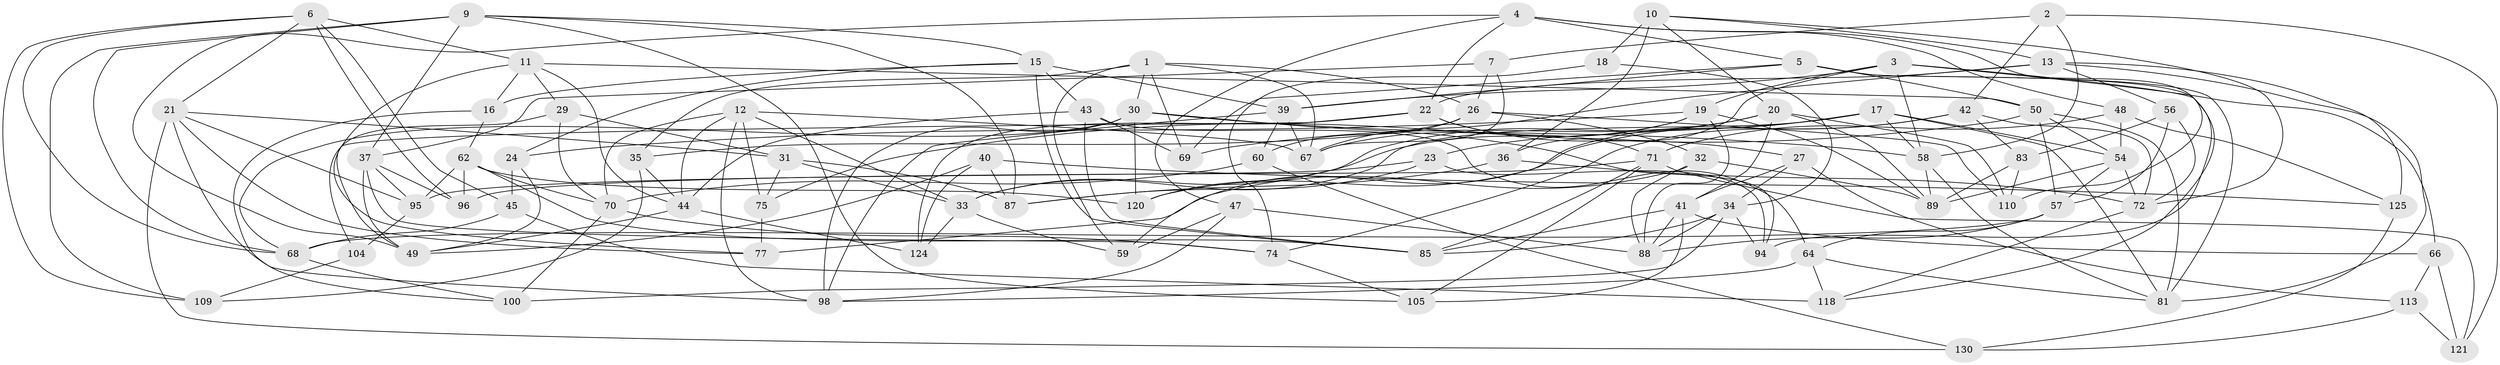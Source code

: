 // Generated by graph-tools (version 1.1) at 2025/52/02/27/25 19:52:30]
// undirected, 84 vertices, 210 edges
graph export_dot {
graph [start="1"]
  node [color=gray90,style=filled];
  1 [super="+8"];
  2;
  3 [super="+114"];
  4 [super="+93"];
  5 [super="+14"];
  6 [super="+55"];
  7;
  9 [super="+51"];
  10 [super="+38"];
  11 [super="+63"];
  12 [super="+28"];
  13 [super="+61"];
  15 [super="+82"];
  16;
  17 [super="+84"];
  18;
  19 [super="+86"];
  20 [super="+25"];
  21 [super="+76"];
  22 [super="+116"];
  23;
  24;
  26 [super="+46"];
  27;
  29;
  30 [super="+123"];
  31 [super="+99"];
  32;
  33 [super="+112"];
  34 [super="+131"];
  35;
  36;
  37 [super="+90"];
  39 [super="+73"];
  40;
  41 [super="+119"];
  42 [super="+106"];
  43 [super="+53"];
  44 [super="+52"];
  45;
  47;
  48;
  49 [super="+103"];
  50 [super="+80"];
  54 [super="+102"];
  56;
  57 [super="+65"];
  58 [super="+79"];
  59;
  60;
  62 [super="+128"];
  64 [super="+92"];
  66;
  67 [super="+107"];
  68 [super="+127"];
  69;
  70 [super="+115"];
  71 [super="+117"];
  72 [super="+78"];
  74 [super="+108"];
  75;
  77;
  81 [super="+101"];
  83;
  85 [super="+122"];
  87 [super="+129"];
  88 [super="+91"];
  89 [super="+97"];
  94;
  95 [super="+111"];
  96;
  98 [super="+126"];
  100;
  104;
  105;
  109;
  110;
  113;
  118;
  120;
  121;
  124;
  125;
  130;
  1 -- 59;
  1 -- 35;
  1 -- 67;
  1 -- 69;
  1 -- 30;
  1 -- 26;
  2 -- 7;
  2 -- 58;
  2 -- 121;
  2 -- 42;
  3 -- 36;
  3 -- 66;
  3 -- 58;
  3 -- 94;
  3 -- 39;
  3 -- 19;
  4 -- 47;
  4 -- 110;
  4 -- 48;
  4 -- 49;
  4 -- 5;
  4 -- 22;
  5 -- 69;
  5 -- 39;
  5 -- 81;
  5 -- 50;
  5 -- 118;
  6 -- 45;
  6 -- 109;
  6 -- 21;
  6 -- 96;
  6 -- 11;
  6 -- 68;
  7 -- 26;
  7 -- 37;
  7 -- 67;
  9 -- 105;
  9 -- 109;
  9 -- 37;
  9 -- 68;
  9 -- 87;
  9 -- 15;
  10 -- 20;
  10 -- 18 [weight=2];
  10 -- 13;
  10 -- 72;
  10 -- 36;
  11 -- 77;
  11 -- 16;
  11 -- 50;
  11 -- 29;
  11 -- 44;
  12 -- 70;
  12 -- 75;
  12 -- 98;
  12 -- 33;
  12 -- 67;
  12 -- 44;
  13 -- 22;
  13 -- 67;
  13 -- 56;
  13 -- 81;
  13 -- 125;
  15 -- 24;
  15 -- 85;
  15 -- 43;
  15 -- 16;
  15 -- 39;
  16 -- 100;
  16 -- 62;
  17 -- 54;
  17 -- 58;
  17 -- 81;
  17 -- 59;
  17 -- 69;
  17 -- 33;
  18 -- 34;
  18 -- 74;
  19 -- 120;
  19 -- 88;
  19 -- 89;
  19 -- 24;
  19 -- 67;
  20 -- 23;
  20 -- 110;
  20 -- 89;
  20 -- 41;
  20 -- 33;
  21 -- 98;
  21 -- 95;
  21 -- 130;
  21 -- 77;
  21 -- 31;
  22 -- 27;
  22 -- 104;
  22 -- 124;
  22 -- 71;
  23 -- 94;
  23 -- 95;
  23 -- 87;
  24 -- 45;
  24 -- 49;
  26 -- 35;
  26 -- 32;
  26 -- 60;
  26 -- 110;
  27 -- 113;
  27 -- 41;
  27 -- 34;
  29 -- 49;
  29 -- 70;
  29 -- 31;
  30 -- 94;
  30 -- 98;
  30 -- 120;
  30 -- 68;
  30 -- 58;
  31 -- 87 [weight=2];
  31 -- 75;
  31 -- 33;
  32 -- 77;
  32 -- 89;
  32 -- 88;
  33 -- 124;
  33 -- 59;
  34 -- 94;
  34 -- 100;
  34 -- 88;
  34 -- 85;
  35 -- 44;
  35 -- 109;
  36 -- 72;
  36 -- 87;
  37 -- 49;
  37 -- 96;
  37 -- 74;
  37 -- 95;
  39 -- 98;
  39 -- 67;
  39 -- 60;
  40 -- 125;
  40 -- 124;
  40 -- 87;
  40 -- 49;
  41 -- 66;
  41 -- 105;
  41 -- 88;
  41 -- 85;
  42 -- 74 [weight=2];
  42 -- 83;
  42 -- 120;
  42 -- 72;
  43 -- 64 [weight=2];
  43 -- 85;
  43 -- 69;
  43 -- 44;
  44 -- 49;
  44 -- 124;
  45 -- 68;
  45 -- 118;
  47 -- 59;
  47 -- 88;
  47 -- 98;
  48 -- 71;
  48 -- 125;
  48 -- 54;
  50 -- 57;
  50 -- 81;
  50 -- 75;
  50 -- 54;
  54 -- 89;
  54 -- 72;
  54 -- 57;
  56 -- 83;
  56 -- 72;
  56 -- 57;
  57 -- 64;
  57 -- 88;
  57 -- 68;
  58 -- 89;
  58 -- 81;
  60 -- 70;
  60 -- 130;
  62 -- 120;
  62 -- 96;
  62 -- 85;
  62 -- 70;
  62 -- 95;
  64 -- 98;
  64 -- 118;
  64 -- 81;
  66 -- 113;
  66 -- 121;
  68 -- 100;
  70 -- 100;
  70 -- 74;
  71 -- 85;
  71 -- 105;
  71 -- 96;
  71 -- 121;
  72 -- 118;
  74 -- 105;
  75 -- 77;
  83 -- 110;
  83 -- 89;
  95 -- 104 [weight=2];
  104 -- 109;
  113 -- 130;
  113 -- 121;
  125 -- 130;
}
